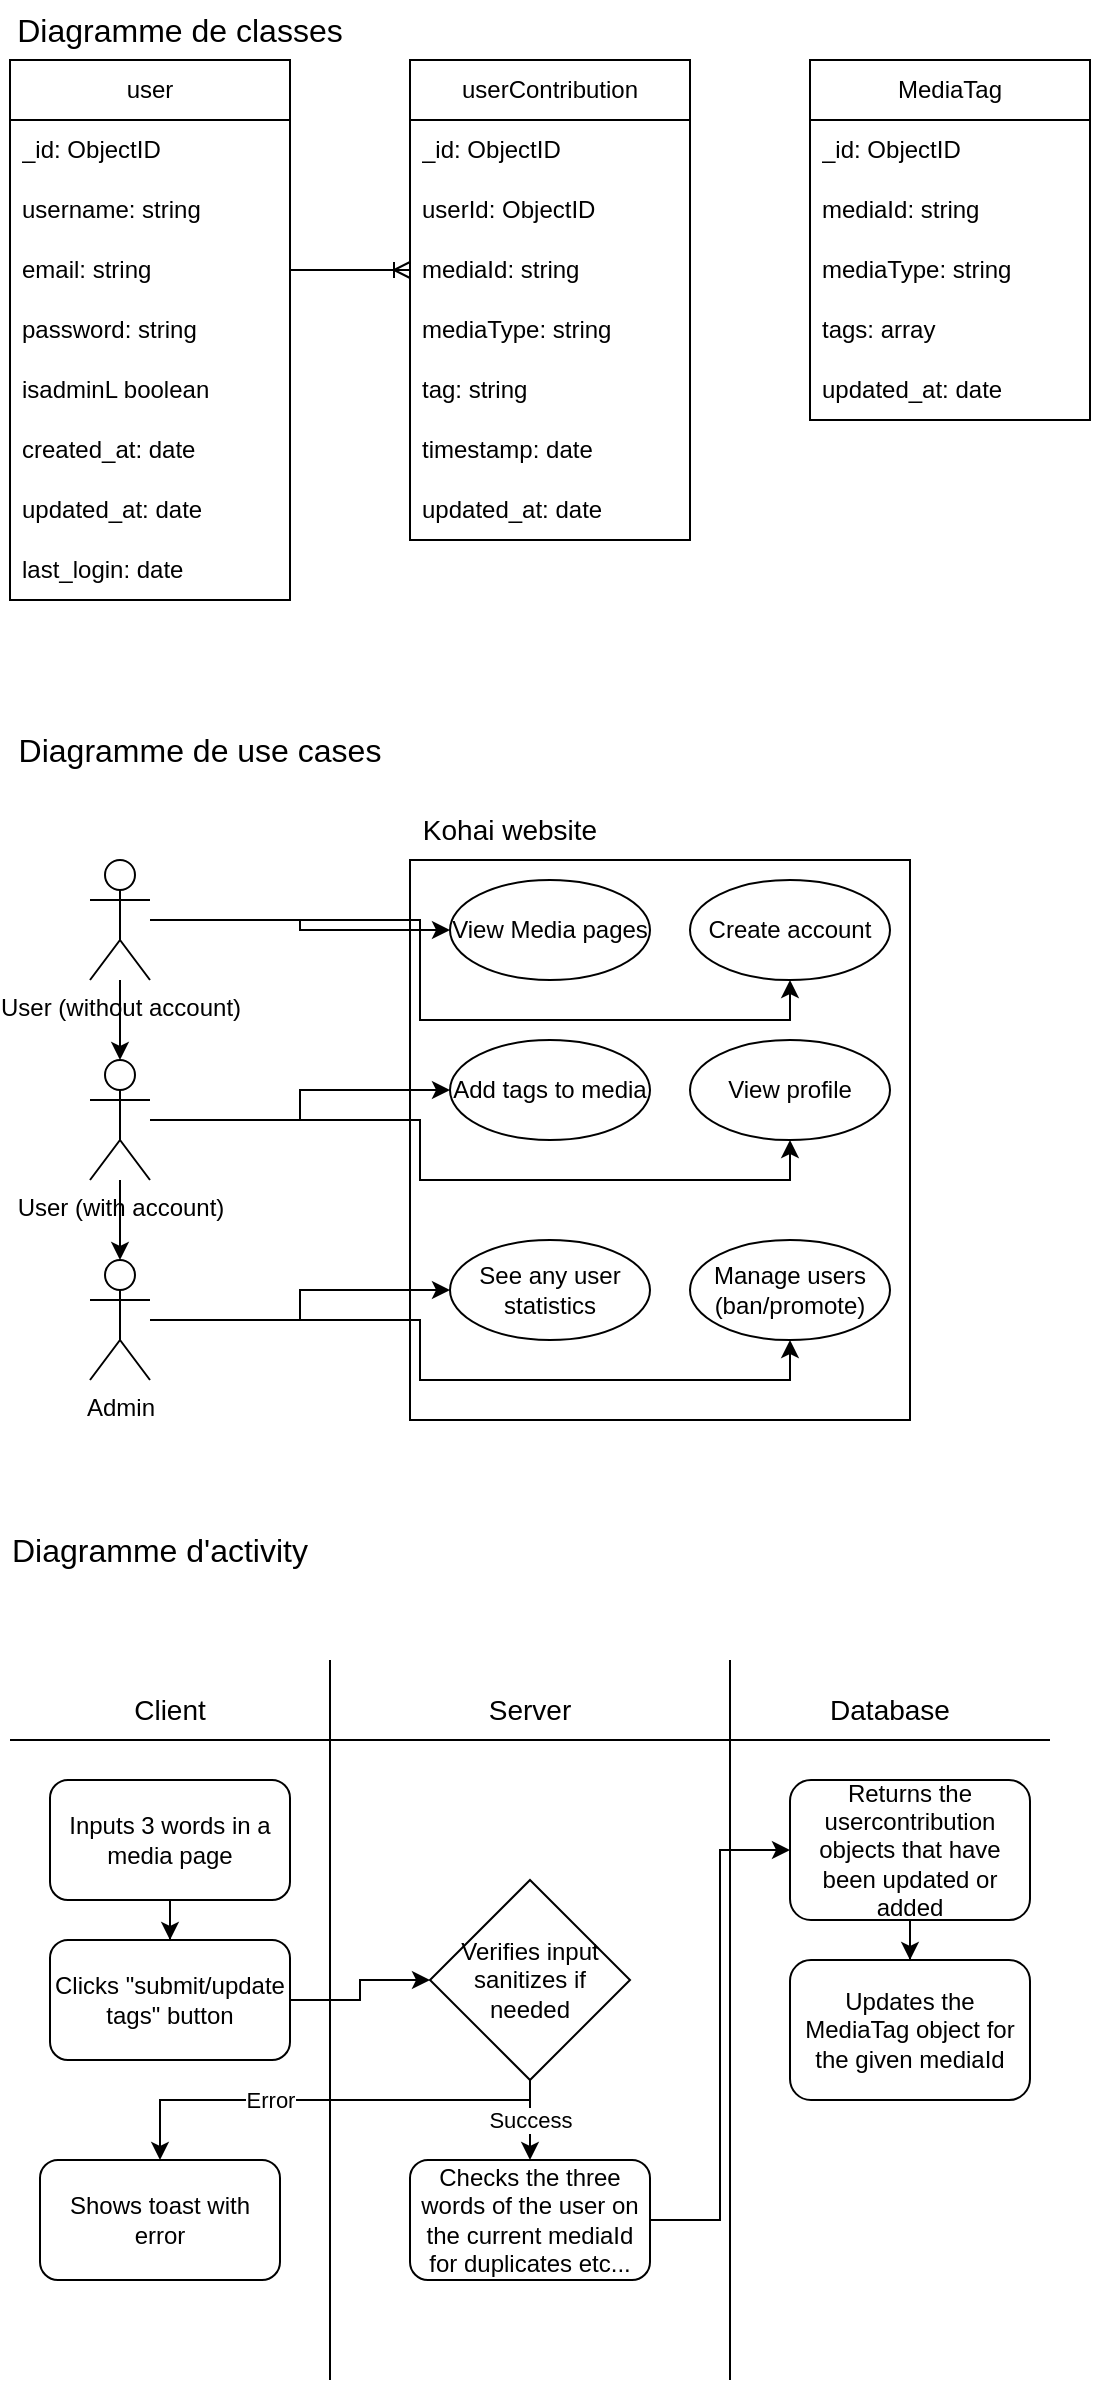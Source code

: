 <mxfile version="26.2.8">
  <diagram name="Page-1" id="jvWSPrIiiRmUjL27uLQX">
    <mxGraphModel dx="2040" dy="1070" grid="1" gridSize="10" guides="1" tooltips="1" connect="1" arrows="1" fold="1" page="1" pageScale="1" pageWidth="827" pageHeight="1169" math="0" shadow="0">
      <root>
        <mxCell id="0" />
        <mxCell id="1" parent="0" />
        <mxCell id="-Y7ou1ebB63ttZiL-2xU-1" value="user" style="swimlane;fontStyle=0;childLayout=stackLayout;horizontal=1;startSize=30;horizontalStack=0;resizeParent=1;resizeParentMax=0;resizeLast=0;collapsible=1;marginBottom=0;whiteSpace=wrap;html=1;" parent="1" vertex="1">
          <mxGeometry x="40" y="40" width="140" height="270" as="geometry">
            <mxRectangle x="340" y="330" width="70" height="30" as="alternateBounds" />
          </mxGeometry>
        </mxCell>
        <mxCell id="-Y7ou1ebB63ttZiL-2xU-2" value="_id: ObjectID" style="text;strokeColor=none;fillColor=none;align=left;verticalAlign=middle;spacingLeft=4;spacingRight=4;overflow=hidden;points=[[0,0.5],[1,0.5]];portConstraint=eastwest;rotatable=0;whiteSpace=wrap;html=1;" parent="-Y7ou1ebB63ttZiL-2xU-1" vertex="1">
          <mxGeometry y="30" width="140" height="30" as="geometry" />
        </mxCell>
        <mxCell id="-Y7ou1ebB63ttZiL-2xU-3" value="username: string" style="text;strokeColor=none;fillColor=none;align=left;verticalAlign=middle;spacingLeft=4;spacingRight=4;overflow=hidden;points=[[0,0.5],[1,0.5]];portConstraint=eastwest;rotatable=0;whiteSpace=wrap;html=1;" parent="-Y7ou1ebB63ttZiL-2xU-1" vertex="1">
          <mxGeometry y="60" width="140" height="30" as="geometry" />
        </mxCell>
        <mxCell id="-Y7ou1ebB63ttZiL-2xU-4" value="email: string" style="text;strokeColor=none;fillColor=none;align=left;verticalAlign=middle;spacingLeft=4;spacingRight=4;overflow=hidden;points=[[0,0.5],[1,0.5]];portConstraint=eastwest;rotatable=0;whiteSpace=wrap;html=1;" parent="-Y7ou1ebB63ttZiL-2xU-1" vertex="1">
          <mxGeometry y="90" width="140" height="30" as="geometry" />
        </mxCell>
        <mxCell id="jExz9yzcrIT3w6c_LpxT-1" value="password: string" style="text;strokeColor=none;fillColor=none;align=left;verticalAlign=middle;spacingLeft=4;spacingRight=4;overflow=hidden;points=[[0,0.5],[1,0.5]];portConstraint=eastwest;rotatable=0;whiteSpace=wrap;html=1;" parent="-Y7ou1ebB63ttZiL-2xU-1" vertex="1">
          <mxGeometry y="120" width="140" height="30" as="geometry" />
        </mxCell>
        <mxCell id="jExz9yzcrIT3w6c_LpxT-2" value="isadminL boolean" style="text;strokeColor=none;fillColor=none;align=left;verticalAlign=middle;spacingLeft=4;spacingRight=4;overflow=hidden;points=[[0,0.5],[1,0.5]];portConstraint=eastwest;rotatable=0;whiteSpace=wrap;html=1;" parent="-Y7ou1ebB63ttZiL-2xU-1" vertex="1">
          <mxGeometry y="150" width="140" height="30" as="geometry" />
        </mxCell>
        <mxCell id="jExz9yzcrIT3w6c_LpxT-3" value="created_at: date" style="text;strokeColor=none;fillColor=none;align=left;verticalAlign=middle;spacingLeft=4;spacingRight=4;overflow=hidden;points=[[0,0.5],[1,0.5]];portConstraint=eastwest;rotatable=0;whiteSpace=wrap;html=1;" parent="-Y7ou1ebB63ttZiL-2xU-1" vertex="1">
          <mxGeometry y="180" width="140" height="30" as="geometry" />
        </mxCell>
        <mxCell id="jExz9yzcrIT3w6c_LpxT-4" value="updated_at: date" style="text;strokeColor=none;fillColor=none;align=left;verticalAlign=middle;spacingLeft=4;spacingRight=4;overflow=hidden;points=[[0,0.5],[1,0.5]];portConstraint=eastwest;rotatable=0;whiteSpace=wrap;html=1;" parent="-Y7ou1ebB63ttZiL-2xU-1" vertex="1">
          <mxGeometry y="210" width="140" height="30" as="geometry" />
        </mxCell>
        <mxCell id="jExz9yzcrIT3w6c_LpxT-5" value="last_login: date" style="text;strokeColor=none;fillColor=none;align=left;verticalAlign=middle;spacingLeft=4;spacingRight=4;overflow=hidden;points=[[0,0.5],[1,0.5]];portConstraint=eastwest;rotatable=0;whiteSpace=wrap;html=1;" parent="-Y7ou1ebB63ttZiL-2xU-1" vertex="1">
          <mxGeometry y="240" width="140" height="30" as="geometry" />
        </mxCell>
        <mxCell id="jExz9yzcrIT3w6c_LpxT-6" value="userContribution" style="swimlane;fontStyle=0;childLayout=stackLayout;horizontal=1;startSize=30;horizontalStack=0;resizeParent=1;resizeParentMax=0;resizeLast=0;collapsible=1;marginBottom=0;whiteSpace=wrap;html=1;" parent="1" vertex="1">
          <mxGeometry x="240" y="40" width="140" height="240" as="geometry" />
        </mxCell>
        <mxCell id="jExz9yzcrIT3w6c_LpxT-7" value="_id: ObjectID" style="text;strokeColor=none;fillColor=none;align=left;verticalAlign=middle;spacingLeft=4;spacingRight=4;overflow=hidden;points=[[0,0.5],[1,0.5]];portConstraint=eastwest;rotatable=0;whiteSpace=wrap;html=1;" parent="jExz9yzcrIT3w6c_LpxT-6" vertex="1">
          <mxGeometry y="30" width="140" height="30" as="geometry" />
        </mxCell>
        <mxCell id="jExz9yzcrIT3w6c_LpxT-8" value="userId: ObjectID" style="text;strokeColor=none;fillColor=none;align=left;verticalAlign=middle;spacingLeft=4;spacingRight=4;overflow=hidden;points=[[0,0.5],[1,0.5]];portConstraint=eastwest;rotatable=0;whiteSpace=wrap;html=1;" parent="jExz9yzcrIT3w6c_LpxT-6" vertex="1">
          <mxGeometry y="60" width="140" height="30" as="geometry" />
        </mxCell>
        <mxCell id="jExz9yzcrIT3w6c_LpxT-9" value="mediaId: string" style="text;strokeColor=none;fillColor=none;align=left;verticalAlign=middle;spacingLeft=4;spacingRight=4;overflow=hidden;points=[[0,0.5],[1,0.5]];portConstraint=eastwest;rotatable=0;whiteSpace=wrap;html=1;" parent="jExz9yzcrIT3w6c_LpxT-6" vertex="1">
          <mxGeometry y="90" width="140" height="30" as="geometry" />
        </mxCell>
        <mxCell id="jExz9yzcrIT3w6c_LpxT-10" value="mediaType: string" style="text;strokeColor=none;fillColor=none;align=left;verticalAlign=middle;spacingLeft=4;spacingRight=4;overflow=hidden;points=[[0,0.5],[1,0.5]];portConstraint=eastwest;rotatable=0;whiteSpace=wrap;html=1;" parent="jExz9yzcrIT3w6c_LpxT-6" vertex="1">
          <mxGeometry y="120" width="140" height="30" as="geometry" />
        </mxCell>
        <mxCell id="jExz9yzcrIT3w6c_LpxT-11" value="tag: string" style="text;strokeColor=none;fillColor=none;align=left;verticalAlign=middle;spacingLeft=4;spacingRight=4;overflow=hidden;points=[[0,0.5],[1,0.5]];portConstraint=eastwest;rotatable=0;whiteSpace=wrap;html=1;" parent="jExz9yzcrIT3w6c_LpxT-6" vertex="1">
          <mxGeometry y="150" width="140" height="30" as="geometry" />
        </mxCell>
        <mxCell id="jExz9yzcrIT3w6c_LpxT-12" value="timestamp: date" style="text;strokeColor=none;fillColor=none;align=left;verticalAlign=middle;spacingLeft=4;spacingRight=4;overflow=hidden;points=[[0,0.5],[1,0.5]];portConstraint=eastwest;rotatable=0;whiteSpace=wrap;html=1;" parent="jExz9yzcrIT3w6c_LpxT-6" vertex="1">
          <mxGeometry y="180" width="140" height="30" as="geometry" />
        </mxCell>
        <mxCell id="jExz9yzcrIT3w6c_LpxT-13" value="updated_at: date" style="text;strokeColor=none;fillColor=none;align=left;verticalAlign=middle;spacingLeft=4;spacingRight=4;overflow=hidden;points=[[0,0.5],[1,0.5]];portConstraint=eastwest;rotatable=0;whiteSpace=wrap;html=1;" parent="jExz9yzcrIT3w6c_LpxT-6" vertex="1">
          <mxGeometry y="210" width="140" height="30" as="geometry" />
        </mxCell>
        <mxCell id="jExz9yzcrIT3w6c_LpxT-14" value="MediaTag" style="swimlane;fontStyle=0;childLayout=stackLayout;horizontal=1;startSize=30;horizontalStack=0;resizeParent=1;resizeParentMax=0;resizeLast=0;collapsible=1;marginBottom=0;whiteSpace=wrap;html=1;" parent="1" vertex="1">
          <mxGeometry x="440" y="40" width="140" height="180" as="geometry" />
        </mxCell>
        <mxCell id="jExz9yzcrIT3w6c_LpxT-15" value="_id: ObjectID" style="text;strokeColor=none;fillColor=none;align=left;verticalAlign=middle;spacingLeft=4;spacingRight=4;overflow=hidden;points=[[0,0.5],[1,0.5]];portConstraint=eastwest;rotatable=0;whiteSpace=wrap;html=1;" parent="jExz9yzcrIT3w6c_LpxT-14" vertex="1">
          <mxGeometry y="30" width="140" height="30" as="geometry" />
        </mxCell>
        <mxCell id="jExz9yzcrIT3w6c_LpxT-16" value="mediaId: string" style="text;strokeColor=none;fillColor=none;align=left;verticalAlign=middle;spacingLeft=4;spacingRight=4;overflow=hidden;points=[[0,0.5],[1,0.5]];portConstraint=eastwest;rotatable=0;whiteSpace=wrap;html=1;" parent="jExz9yzcrIT3w6c_LpxT-14" vertex="1">
          <mxGeometry y="60" width="140" height="30" as="geometry" />
        </mxCell>
        <mxCell id="jExz9yzcrIT3w6c_LpxT-17" value="mediaType: string" style="text;strokeColor=none;fillColor=none;align=left;verticalAlign=middle;spacingLeft=4;spacingRight=4;overflow=hidden;points=[[0,0.5],[1,0.5]];portConstraint=eastwest;rotatable=0;whiteSpace=wrap;html=1;" parent="jExz9yzcrIT3w6c_LpxT-14" vertex="1">
          <mxGeometry y="90" width="140" height="30" as="geometry" />
        </mxCell>
        <mxCell id="jExz9yzcrIT3w6c_LpxT-18" value="tags: array" style="text;strokeColor=none;fillColor=none;align=left;verticalAlign=middle;spacingLeft=4;spacingRight=4;overflow=hidden;points=[[0,0.5],[1,0.5]];portConstraint=eastwest;rotatable=0;whiteSpace=wrap;html=1;" parent="jExz9yzcrIT3w6c_LpxT-14" vertex="1">
          <mxGeometry y="120" width="140" height="30" as="geometry" />
        </mxCell>
        <mxCell id="jExz9yzcrIT3w6c_LpxT-19" value="updated_at: date" style="text;strokeColor=none;fillColor=none;align=left;verticalAlign=middle;spacingLeft=4;spacingRight=4;overflow=hidden;points=[[0,0.5],[1,0.5]];portConstraint=eastwest;rotatable=0;whiteSpace=wrap;html=1;" parent="jExz9yzcrIT3w6c_LpxT-14" vertex="1">
          <mxGeometry y="150" width="140" height="30" as="geometry" />
        </mxCell>
        <mxCell id="jExz9yzcrIT3w6c_LpxT-30" value="" style="edgeStyle=entityRelationEdgeStyle;fontSize=12;html=1;endArrow=ERoneToMany;rounded=0;exitX=1;exitY=0.5;exitDx=0;exitDy=0;entryX=0;entryY=0.5;entryDx=0;entryDy=0;" parent="1" source="-Y7ou1ebB63ttZiL-2xU-4" target="jExz9yzcrIT3w6c_LpxT-9" edge="1">
          <mxGeometry width="100" height="100" relative="1" as="geometry">
            <mxPoint x="230" y="390" as="sourcePoint" />
            <mxPoint x="330" y="290" as="targetPoint" />
          </mxGeometry>
        </mxCell>
        <mxCell id="jExz9yzcrIT3w6c_LpxT-58" style="edgeStyle=orthogonalEdgeStyle;rounded=0;orthogonalLoop=1;jettySize=auto;html=1;entryX=0;entryY=0.5;entryDx=0;entryDy=0;" parent="1" source="jExz9yzcrIT3w6c_LpxT-31" target="jExz9yzcrIT3w6c_LpxT-42" edge="1">
          <mxGeometry relative="1" as="geometry" />
        </mxCell>
        <mxCell id="jExz9yzcrIT3w6c_LpxT-59" style="edgeStyle=orthogonalEdgeStyle;rounded=0;orthogonalLoop=1;jettySize=auto;html=1;entryX=0.5;entryY=1;entryDx=0;entryDy=0;" parent="1" source="jExz9yzcrIT3w6c_LpxT-31" target="jExz9yzcrIT3w6c_LpxT-48" edge="1">
          <mxGeometry relative="1" as="geometry" />
        </mxCell>
        <mxCell id="jExz9yzcrIT3w6c_LpxT-31" value="User (without account)" style="shape=umlActor;verticalLabelPosition=bottom;verticalAlign=top;html=1;outlineConnect=0;" parent="1" vertex="1">
          <mxGeometry x="80" y="440" width="30" height="60" as="geometry" />
        </mxCell>
        <mxCell id="jExz9yzcrIT3w6c_LpxT-56" style="edgeStyle=orthogonalEdgeStyle;rounded=0;orthogonalLoop=1;jettySize=auto;html=1;entryX=0;entryY=0.5;entryDx=0;entryDy=0;" parent="1" source="jExz9yzcrIT3w6c_LpxT-32" target="jExz9yzcrIT3w6c_LpxT-50" edge="1">
          <mxGeometry relative="1" as="geometry" />
        </mxCell>
        <mxCell id="jExz9yzcrIT3w6c_LpxT-57" style="edgeStyle=orthogonalEdgeStyle;rounded=0;orthogonalLoop=1;jettySize=auto;html=1;entryX=0.5;entryY=1;entryDx=0;entryDy=0;" parent="1" source="jExz9yzcrIT3w6c_LpxT-32" target="jExz9yzcrIT3w6c_LpxT-51" edge="1">
          <mxGeometry relative="1" as="geometry" />
        </mxCell>
        <mxCell id="jExz9yzcrIT3w6c_LpxT-32" value="User (with account)" style="shape=umlActor;verticalLabelPosition=bottom;verticalAlign=top;html=1;outlineConnect=0;" parent="1" vertex="1">
          <mxGeometry x="80" y="540" width="30" height="60" as="geometry" />
        </mxCell>
        <mxCell id="jExz9yzcrIT3w6c_LpxT-54" style="edgeStyle=orthogonalEdgeStyle;rounded=0;orthogonalLoop=1;jettySize=auto;html=1;entryX=0.5;entryY=1;entryDx=0;entryDy=0;" parent="1" source="jExz9yzcrIT3w6c_LpxT-33" target="jExz9yzcrIT3w6c_LpxT-53" edge="1">
          <mxGeometry relative="1" as="geometry" />
        </mxCell>
        <mxCell id="jExz9yzcrIT3w6c_LpxT-55" style="edgeStyle=orthogonalEdgeStyle;rounded=0;orthogonalLoop=1;jettySize=auto;html=1;entryX=0;entryY=0.5;entryDx=0;entryDy=0;" parent="1" source="jExz9yzcrIT3w6c_LpxT-33" target="jExz9yzcrIT3w6c_LpxT-52" edge="1">
          <mxGeometry relative="1" as="geometry" />
        </mxCell>
        <mxCell id="jExz9yzcrIT3w6c_LpxT-33" value="Admin" style="shape=umlActor;verticalLabelPosition=bottom;verticalAlign=top;html=1;outlineConnect=0;" parent="1" vertex="1">
          <mxGeometry x="80" y="640" width="30" height="60" as="geometry" />
        </mxCell>
        <mxCell id="jExz9yzcrIT3w6c_LpxT-38" value="&lt;font style=&quot;font-size: 16px;&quot;&gt;Diagramme de classes&lt;/font&gt;" style="text;html=1;align=center;verticalAlign=middle;whiteSpace=wrap;rounded=0;" parent="1" vertex="1">
          <mxGeometry x="40" y="10" width="170" height="30" as="geometry" />
        </mxCell>
        <mxCell id="jExz9yzcrIT3w6c_LpxT-39" value="&lt;font style=&quot;font-size: 16px;&quot;&gt;Diagramme de use cases&lt;/font&gt;" style="text;html=1;align=center;verticalAlign=middle;whiteSpace=wrap;rounded=0;" parent="1" vertex="1">
          <mxGeometry x="40" y="370" width="190" height="30" as="geometry" />
        </mxCell>
        <mxCell id="jExz9yzcrIT3w6c_LpxT-41" value="" style="rounded=0;whiteSpace=wrap;html=1;fillColor=none;" parent="1" vertex="1">
          <mxGeometry x="240" y="440" width="250" height="280" as="geometry" />
        </mxCell>
        <mxCell id="jExz9yzcrIT3w6c_LpxT-42" value="View Media pages" style="ellipse;whiteSpace=wrap;html=1;" parent="1" vertex="1">
          <mxGeometry x="260" y="450" width="100" height="50" as="geometry" />
        </mxCell>
        <mxCell id="jExz9yzcrIT3w6c_LpxT-46" style="edgeStyle=orthogonalEdgeStyle;rounded=0;orthogonalLoop=1;jettySize=auto;html=1;entryX=0.5;entryY=0;entryDx=0;entryDy=0;entryPerimeter=0;" parent="1" source="jExz9yzcrIT3w6c_LpxT-31" target="jExz9yzcrIT3w6c_LpxT-32" edge="1">
          <mxGeometry relative="1" as="geometry" />
        </mxCell>
        <mxCell id="jExz9yzcrIT3w6c_LpxT-47" style="edgeStyle=orthogonalEdgeStyle;rounded=0;orthogonalLoop=1;jettySize=auto;html=1;entryX=0.5;entryY=0;entryDx=0;entryDy=0;entryPerimeter=0;" parent="1" source="jExz9yzcrIT3w6c_LpxT-32" target="jExz9yzcrIT3w6c_LpxT-33" edge="1">
          <mxGeometry relative="1" as="geometry" />
        </mxCell>
        <mxCell id="jExz9yzcrIT3w6c_LpxT-48" value="Create account" style="ellipse;whiteSpace=wrap;html=1;" parent="1" vertex="1">
          <mxGeometry x="380" y="450" width="100" height="50" as="geometry" />
        </mxCell>
        <mxCell id="jExz9yzcrIT3w6c_LpxT-50" value="Add tags to media" style="ellipse;whiteSpace=wrap;html=1;" parent="1" vertex="1">
          <mxGeometry x="260" y="530" width="100" height="50" as="geometry" />
        </mxCell>
        <mxCell id="jExz9yzcrIT3w6c_LpxT-51" value="View profile" style="ellipse;whiteSpace=wrap;html=1;" parent="1" vertex="1">
          <mxGeometry x="380" y="530" width="100" height="50" as="geometry" />
        </mxCell>
        <mxCell id="jExz9yzcrIT3w6c_LpxT-52" value="See any user statistics" style="ellipse;whiteSpace=wrap;html=1;" parent="1" vertex="1">
          <mxGeometry x="260" y="630" width="100" height="50" as="geometry" />
        </mxCell>
        <mxCell id="jExz9yzcrIT3w6c_LpxT-53" value="Manage users (ban/promote)" style="ellipse;whiteSpace=wrap;html=1;" parent="1" vertex="1">
          <mxGeometry x="380" y="630" width="100" height="50" as="geometry" />
        </mxCell>
        <mxCell id="M1m2fgjW_8roO_qM4Vk0-1" value="&lt;font style=&quot;font-size: 16px;&quot;&gt;Diagramme d&#39;activity&lt;/font&gt;" style="text;html=1;align=center;verticalAlign=middle;whiteSpace=wrap;rounded=0;" parent="1" vertex="1">
          <mxGeometry x="40" y="770" width="150" height="30" as="geometry" />
        </mxCell>
        <mxCell id="mL0JWm1mo5fetphfN9Sb-1" value="" style="endArrow=none;html=1;rounded=0;" edge="1" parent="1">
          <mxGeometry width="50" height="50" relative="1" as="geometry">
            <mxPoint x="40" y="880" as="sourcePoint" />
            <mxPoint x="560" y="880" as="targetPoint" />
          </mxGeometry>
        </mxCell>
        <mxCell id="mL0JWm1mo5fetphfN9Sb-2" value="" style="endArrow=none;html=1;rounded=0;" edge="1" parent="1">
          <mxGeometry width="50" height="50" relative="1" as="geometry">
            <mxPoint x="400" y="1200" as="sourcePoint" />
            <mxPoint x="400" y="840" as="targetPoint" />
          </mxGeometry>
        </mxCell>
        <mxCell id="mL0JWm1mo5fetphfN9Sb-3" value="" style="endArrow=none;html=1;rounded=0;" edge="1" parent="1">
          <mxGeometry width="50" height="50" relative="1" as="geometry">
            <mxPoint x="200" y="1200" as="sourcePoint" />
            <mxPoint x="200" y="840" as="targetPoint" />
          </mxGeometry>
        </mxCell>
        <mxCell id="mL0JWm1mo5fetphfN9Sb-4" value="&lt;font style=&quot;font-size: 14px;&quot;&gt;Client&lt;/font&gt;" style="text;html=1;align=center;verticalAlign=middle;whiteSpace=wrap;rounded=0;" vertex="1" parent="1">
          <mxGeometry x="50" y="850" width="140" height="30" as="geometry" />
        </mxCell>
        <mxCell id="mL0JWm1mo5fetphfN9Sb-5" value="&lt;font style=&quot;font-size: 14px;&quot;&gt;Server&lt;/font&gt;" style="text;html=1;align=center;verticalAlign=middle;whiteSpace=wrap;rounded=0;" vertex="1" parent="1">
          <mxGeometry x="230" y="850" width="140" height="30" as="geometry" />
        </mxCell>
        <mxCell id="mL0JWm1mo5fetphfN9Sb-6" value="&lt;font style=&quot;font-size: 14px;&quot;&gt;Database&lt;/font&gt;" style="text;html=1;align=center;verticalAlign=middle;whiteSpace=wrap;rounded=0;" vertex="1" parent="1">
          <mxGeometry x="410" y="850" width="140" height="30" as="geometry" />
        </mxCell>
        <mxCell id="mL0JWm1mo5fetphfN9Sb-10" style="edgeStyle=orthogonalEdgeStyle;rounded=0;orthogonalLoop=1;jettySize=auto;html=1;entryX=0.5;entryY=0;entryDx=0;entryDy=0;" edge="1" parent="1" source="mL0JWm1mo5fetphfN9Sb-7" target="mL0JWm1mo5fetphfN9Sb-9">
          <mxGeometry relative="1" as="geometry" />
        </mxCell>
        <mxCell id="mL0JWm1mo5fetphfN9Sb-7" value="Inputs 3 words in a media page" style="rounded=1;whiteSpace=wrap;html=1;" vertex="1" parent="1">
          <mxGeometry x="60" y="900" width="120" height="60" as="geometry" />
        </mxCell>
        <mxCell id="mL0JWm1mo5fetphfN9Sb-13" style="edgeStyle=orthogonalEdgeStyle;rounded=0;orthogonalLoop=1;jettySize=auto;html=1;entryX=0;entryY=0.5;entryDx=0;entryDy=0;" edge="1" parent="1" source="mL0JWm1mo5fetphfN9Sb-9" target="mL0JWm1mo5fetphfN9Sb-12">
          <mxGeometry relative="1" as="geometry" />
        </mxCell>
        <mxCell id="mL0JWm1mo5fetphfN9Sb-9" value="Clicks &quot;submit/update tags&quot; button" style="rounded=1;whiteSpace=wrap;html=1;" vertex="1" parent="1">
          <mxGeometry x="60" y="980" width="120" height="60" as="geometry" />
        </mxCell>
        <mxCell id="mL0JWm1mo5fetphfN9Sb-19" style="edgeStyle=orthogonalEdgeStyle;rounded=0;orthogonalLoop=1;jettySize=auto;html=1;entryX=0.5;entryY=0;entryDx=0;entryDy=0;" edge="1" parent="1" source="mL0JWm1mo5fetphfN9Sb-12" target="mL0JWm1mo5fetphfN9Sb-16">
          <mxGeometry relative="1" as="geometry" />
        </mxCell>
        <mxCell id="mL0JWm1mo5fetphfN9Sb-20" value="Success" style="edgeLabel;html=1;align=center;verticalAlign=middle;resizable=0;points=[];" vertex="1" connectable="0" parent="mL0JWm1mo5fetphfN9Sb-19">
          <mxGeometry x="-0.178" y="2" relative="1" as="geometry">
            <mxPoint x="-2" y="3" as="offset" />
          </mxGeometry>
        </mxCell>
        <mxCell id="mL0JWm1mo5fetphfN9Sb-21" style="edgeStyle=orthogonalEdgeStyle;rounded=0;orthogonalLoop=1;jettySize=auto;html=1;entryX=0.5;entryY=0;entryDx=0;entryDy=0;" edge="1" parent="1" source="mL0JWm1mo5fetphfN9Sb-12" target="mL0JWm1mo5fetphfN9Sb-22">
          <mxGeometry relative="1" as="geometry">
            <mxPoint x="110" y="1070" as="targetPoint" />
            <Array as="points">
              <mxPoint x="300" y="1060" />
              <mxPoint x="115" y="1060" />
            </Array>
          </mxGeometry>
        </mxCell>
        <mxCell id="mL0JWm1mo5fetphfN9Sb-23" value="Error" style="edgeLabel;html=1;align=center;verticalAlign=middle;resizable=0;points=[];" vertex="1" connectable="0" parent="mL0JWm1mo5fetphfN9Sb-21">
          <mxGeometry x="0.25" relative="1" as="geometry">
            <mxPoint as="offset" />
          </mxGeometry>
        </mxCell>
        <mxCell id="mL0JWm1mo5fetphfN9Sb-12" value="Verifies input sanitizes if needed" style="rhombus;whiteSpace=wrap;html=1;" vertex="1" parent="1">
          <mxGeometry x="250" y="950" width="100" height="100" as="geometry" />
        </mxCell>
        <mxCell id="mL0JWm1mo5fetphfN9Sb-25" style="edgeStyle=orthogonalEdgeStyle;rounded=0;orthogonalLoop=1;jettySize=auto;html=1;entryX=0;entryY=0.5;entryDx=0;entryDy=0;" edge="1" parent="1" source="mL0JWm1mo5fetphfN9Sb-16" target="mL0JWm1mo5fetphfN9Sb-24">
          <mxGeometry relative="1" as="geometry" />
        </mxCell>
        <mxCell id="mL0JWm1mo5fetphfN9Sb-16" value="Checks the three words of the user on the current mediaId for duplicates etc..." style="rounded=1;whiteSpace=wrap;html=1;" vertex="1" parent="1">
          <mxGeometry x="240" y="1090" width="120" height="60" as="geometry" />
        </mxCell>
        <mxCell id="mL0JWm1mo5fetphfN9Sb-22" value="Shows toast with error" style="rounded=1;whiteSpace=wrap;html=1;" vertex="1" parent="1">
          <mxGeometry x="55" y="1090" width="120" height="60" as="geometry" />
        </mxCell>
        <mxCell id="mL0JWm1mo5fetphfN9Sb-27" style="edgeStyle=orthogonalEdgeStyle;rounded=0;orthogonalLoop=1;jettySize=auto;html=1;entryX=0.5;entryY=0;entryDx=0;entryDy=0;" edge="1" parent="1" source="mL0JWm1mo5fetphfN9Sb-24" target="mL0JWm1mo5fetphfN9Sb-26">
          <mxGeometry relative="1" as="geometry" />
        </mxCell>
        <mxCell id="mL0JWm1mo5fetphfN9Sb-24" value="Returns the usercontribution objects that have been updated or added" style="rounded=1;whiteSpace=wrap;html=1;" vertex="1" parent="1">
          <mxGeometry x="430" y="900" width="120" height="70" as="geometry" />
        </mxCell>
        <mxCell id="mL0JWm1mo5fetphfN9Sb-26" value="Updates the MediaTag object for the given mediaId" style="rounded=1;whiteSpace=wrap;html=1;" vertex="1" parent="1">
          <mxGeometry x="430" y="990" width="120" height="70" as="geometry" />
        </mxCell>
        <mxCell id="mL0JWm1mo5fetphfN9Sb-28" value="&lt;font style=&quot;font-size: 14px;&quot;&gt;Kohai website&lt;/font&gt;" style="text;html=1;align=center;verticalAlign=middle;whiteSpace=wrap;rounded=0;" vertex="1" parent="1">
          <mxGeometry x="240" y="410" width="100" height="30" as="geometry" />
        </mxCell>
      </root>
    </mxGraphModel>
  </diagram>
</mxfile>
